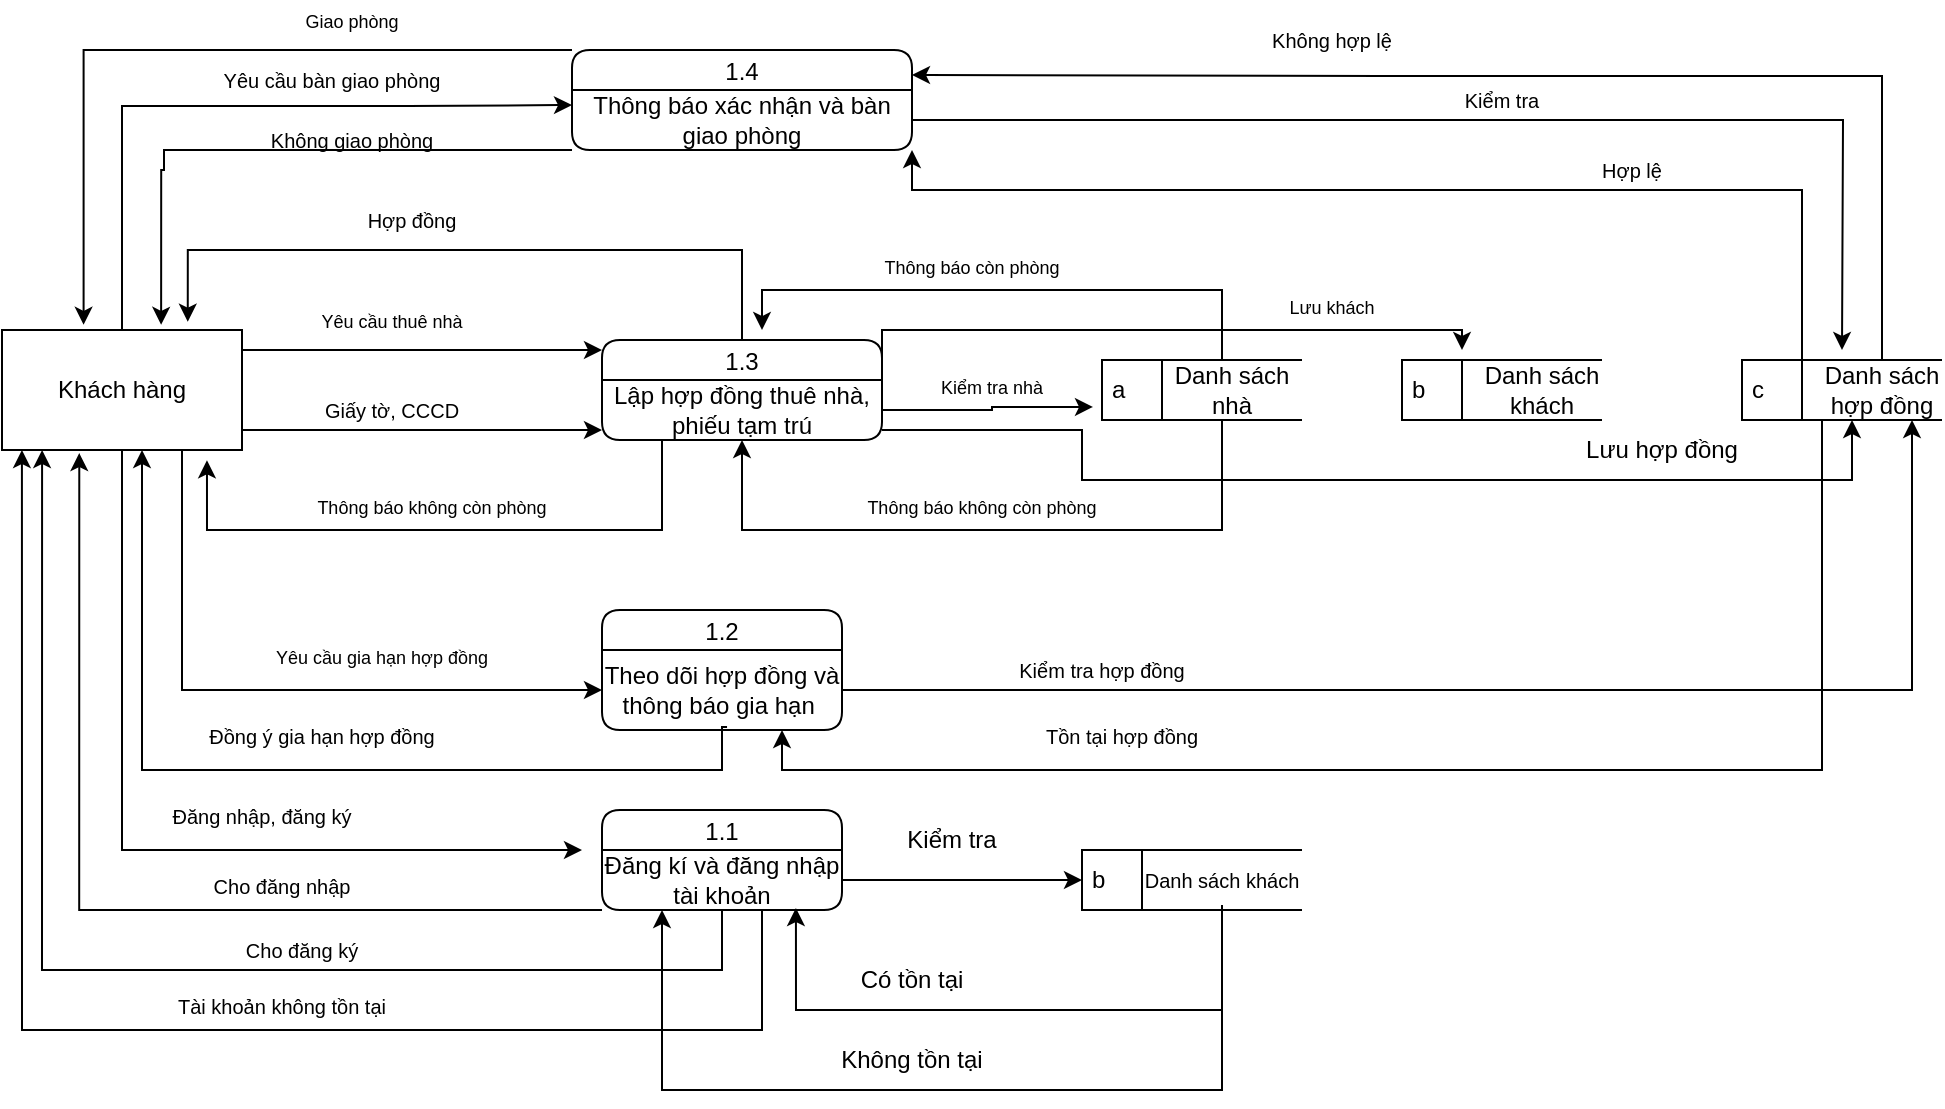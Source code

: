 <mxfile version="24.7.3" type="device">
  <diagram name="Page-1" id="Mt0bgplxy29TK5hpBH-r">
    <mxGraphModel dx="880" dy="1534" grid="1" gridSize="10" guides="1" tooltips="1" connect="1" arrows="1" fold="1" page="1" pageScale="1" pageWidth="850" pageHeight="1100" math="0" shadow="0">
      <root>
        <mxCell id="0" />
        <mxCell id="1" parent="0" />
        <mxCell id="23CGely90KWypuvK8jA6-35" style="edgeStyle=orthogonalEdgeStyle;rounded=0;orthogonalLoop=1;jettySize=auto;html=1;" parent="1" source="23CGely90KWypuvK8jA6-1" target="23CGely90KWypuvK8jA6-11" edge="1">
          <mxGeometry relative="1" as="geometry">
            <mxPoint x="320" y="70" as="targetPoint" />
            <Array as="points">
              <mxPoint x="290" y="70" />
              <mxPoint x="290" y="70" />
            </Array>
          </mxGeometry>
        </mxCell>
        <mxCell id="23CGely90KWypuvK8jA6-43" style="edgeStyle=orthogonalEdgeStyle;rounded=0;orthogonalLoop=1;jettySize=auto;html=1;entryX=0;entryY=0.5;entryDx=0;entryDy=0;" parent="1" source="23CGely90KWypuvK8jA6-1" target="23CGely90KWypuvK8jA6-5" edge="1">
          <mxGeometry relative="1" as="geometry">
            <mxPoint x="150" y="210" as="targetPoint" />
            <Array as="points">
              <mxPoint x="120" y="200" />
            </Array>
          </mxGeometry>
        </mxCell>
        <mxCell id="23CGely90KWypuvK8jA6-52" style="edgeStyle=orthogonalEdgeStyle;rounded=0;orthogonalLoop=1;jettySize=auto;html=1;" parent="1" source="23CGely90KWypuvK8jA6-1" edge="1">
          <mxGeometry relative="1" as="geometry">
            <mxPoint x="320" y="280" as="targetPoint" />
            <Array as="points">
              <mxPoint x="90" y="280" />
            </Array>
          </mxGeometry>
        </mxCell>
        <mxCell id="23CGely90KWypuvK8jA6-72" style="edgeStyle=orthogonalEdgeStyle;rounded=0;orthogonalLoop=1;jettySize=auto;html=1;entryX=0;entryY=0.25;entryDx=0;entryDy=0;" parent="1" source="23CGely90KWypuvK8jA6-1" target="23CGely90KWypuvK8jA6-9" edge="1">
          <mxGeometry relative="1" as="geometry">
            <mxPoint x="90" y="-100" as="targetPoint" />
            <Array as="points">
              <mxPoint x="90" y="-92" />
              <mxPoint x="233" y="-92" />
            </Array>
          </mxGeometry>
        </mxCell>
        <mxCell id="MvqgQ1poG5gPwRP9fCwn-2" style="edgeStyle=orthogonalEdgeStyle;rounded=0;orthogonalLoop=1;jettySize=auto;html=1;" edge="1" parent="1" source="23CGely90KWypuvK8jA6-1" target="23CGely90KWypuvK8jA6-10">
          <mxGeometry relative="1" as="geometry">
            <Array as="points">
              <mxPoint x="250" y="30" />
              <mxPoint x="250" y="30" />
            </Array>
          </mxGeometry>
        </mxCell>
        <mxCell id="23CGely90KWypuvK8jA6-1" value="Khách hàng" style="rounded=0;whiteSpace=wrap;html=1;" parent="1" vertex="1">
          <mxGeometry x="30" y="20" width="120" height="60" as="geometry" />
        </mxCell>
        <mxCell id="23CGely90KWypuvK8jA6-4" value="1.2" style="swimlane;fontStyle=0;childLayout=stackLayout;horizontal=1;startSize=20;fillColor=#ffffff;horizontalStack=0;resizeParent=1;resizeParentMax=0;resizeLast=0;collapsible=0;marginBottom=0;swimlaneFillColor=#ffffff;rounded=1;shadow=0;swimlaneLine=1;rotation=0;" parent="1" vertex="1">
          <mxGeometry x="330" y="160" width="120" height="60" as="geometry" />
        </mxCell>
        <mxCell id="23CGely90KWypuvK8jA6-5" value="Theo dõi hợp đồng và thông báo gia hạn&amp;nbsp;" style="text;html=1;align=center;verticalAlign=middle;whiteSpace=wrap;rounded=0;" parent="23CGely90KWypuvK8jA6-4" vertex="1">
          <mxGeometry y="20" width="120" height="40" as="geometry" />
        </mxCell>
        <mxCell id="23CGely90KWypuvK8jA6-6" value="1.1" style="swimlane;fontStyle=0;childLayout=stackLayout;horizontal=1;startSize=20;fillColor=#ffffff;horizontalStack=0;resizeParent=1;resizeParentMax=0;resizeLast=0;collapsible=0;marginBottom=0;swimlaneFillColor=#ffffff;rounded=1;shadow=0;swimlaneLine=1;rotation=0;" parent="1" vertex="1">
          <mxGeometry x="330" y="260" width="120" height="50" as="geometry" />
        </mxCell>
        <mxCell id="23CGely90KWypuvK8jA6-7" value="Đăng kí và đăng nhập tài khoản" style="text;html=1;align=center;verticalAlign=middle;whiteSpace=wrap;rounded=0;" parent="23CGely90KWypuvK8jA6-6" vertex="1">
          <mxGeometry y="20" width="120" height="30" as="geometry" />
        </mxCell>
        <mxCell id="23CGely90KWypuvK8jA6-84" style="edgeStyle=orthogonalEdgeStyle;rounded=0;orthogonalLoop=1;jettySize=auto;html=1;entryX=0.34;entryY=-0.043;entryDx=0;entryDy=0;entryPerimeter=0;" parent="1" source="23CGely90KWypuvK8jA6-8" target="23CGely90KWypuvK8jA6-1" edge="1">
          <mxGeometry relative="1" as="geometry">
            <mxPoint x="60" y="10" as="targetPoint" />
            <Array as="points">
              <mxPoint x="71" y="-120" />
            </Array>
          </mxGeometry>
        </mxCell>
        <mxCell id="23CGely90KWypuvK8jA6-8" value="1.4" style="swimlane;fontStyle=0;childLayout=stackLayout;horizontal=1;startSize=20;fillColor=#ffffff;horizontalStack=0;resizeParent=1;resizeParentMax=0;resizeLast=0;collapsible=0;marginBottom=0;swimlaneFillColor=#ffffff;rounded=1;shadow=0;swimlaneLine=1;rotation=0;" parent="1" vertex="1">
          <mxGeometry x="315" y="-120" width="170" height="50" as="geometry" />
        </mxCell>
        <mxCell id="23CGely90KWypuvK8jA6-74" style="edgeStyle=orthogonalEdgeStyle;rounded=0;orthogonalLoop=1;jettySize=auto;html=1;" parent="23CGely90KWypuvK8jA6-8" source="23CGely90KWypuvK8jA6-9" edge="1">
          <mxGeometry relative="1" as="geometry">
            <mxPoint x="635" y="150" as="targetPoint" />
          </mxGeometry>
        </mxCell>
        <mxCell id="23CGely90KWypuvK8jA6-9" value="Thông báo xác nhận và bàn giao phòng" style="text;html=1;align=center;verticalAlign=middle;whiteSpace=wrap;rounded=0;" parent="23CGely90KWypuvK8jA6-8" vertex="1">
          <mxGeometry y="20" width="170" height="30" as="geometry" />
        </mxCell>
        <mxCell id="23CGely90KWypuvK8jA6-34" style="edgeStyle=orthogonalEdgeStyle;rounded=0;orthogonalLoop=1;jettySize=auto;html=1;entryX=0.774;entryY=-0.069;entryDx=0;entryDy=0;entryPerimeter=0;" parent="1" source="23CGely90KWypuvK8jA6-10" target="23CGely90KWypuvK8jA6-1" edge="1">
          <mxGeometry relative="1" as="geometry">
            <mxPoint x="120" y="-20" as="targetPoint" />
            <Array as="points">
              <mxPoint x="400" y="-20" />
              <mxPoint x="123" y="-20" />
            </Array>
          </mxGeometry>
        </mxCell>
        <mxCell id="23CGely90KWypuvK8jA6-10" value="1.3" style="swimlane;fontStyle=0;childLayout=stackLayout;horizontal=1;startSize=20;fillColor=#ffffff;horizontalStack=0;resizeParent=1;resizeParentMax=0;resizeLast=0;collapsible=0;marginBottom=0;swimlaneFillColor=#ffffff;rounded=1;shadow=0;swimlaneLine=1;rotation=0;" parent="1" vertex="1">
          <mxGeometry x="330" y="25" width="140" height="50" as="geometry" />
        </mxCell>
        <mxCell id="23CGely90KWypuvK8jA6-38" style="edgeStyle=orthogonalEdgeStyle;rounded=0;orthogonalLoop=1;jettySize=auto;html=1;exitX=0;exitY=0;exitDx=0;exitDy=0;" parent="23CGely90KWypuvK8jA6-10" source="23CGely90KWypuvK8jA6-11" edge="1">
          <mxGeometry relative="1" as="geometry">
            <mxPoint x="-0.143" y="20.286" as="targetPoint" />
          </mxGeometry>
        </mxCell>
        <mxCell id="23CGely90KWypuvK8jA6-54" style="edgeStyle=orthogonalEdgeStyle;rounded=0;orthogonalLoop=1;jettySize=auto;html=1;exitX=1;exitY=0;exitDx=0;exitDy=0;" parent="23CGely90KWypuvK8jA6-10" source="23CGely90KWypuvK8jA6-11" edge="1">
          <mxGeometry relative="1" as="geometry">
            <mxPoint x="430" y="5" as="targetPoint" />
            <Array as="points">
              <mxPoint x="140" y="-5" />
              <mxPoint x="430" y="-5" />
            </Array>
          </mxGeometry>
        </mxCell>
        <mxCell id="23CGely90KWypuvK8jA6-11" value="Lập hợp đồng thuê nhà, phiếu tạm trú" style="text;html=1;align=center;verticalAlign=middle;whiteSpace=wrap;rounded=0;" parent="23CGely90KWypuvK8jA6-10" vertex="1">
          <mxGeometry y="20" width="140" height="30" as="geometry" />
        </mxCell>
        <mxCell id="23CGely90KWypuvK8jA6-15" value="a" style="html=1;dashed=0;whiteSpace=wrap;shape=mxgraph.dfd.dataStoreID;align=left;spacingLeft=3;points=[[0,0],[0.5,0],[1,0],[0,0.5],[1,0.5],[0,1],[0.5,1],[1,1]];" parent="1" vertex="1">
          <mxGeometry x="580" y="35" width="100" height="30" as="geometry" />
        </mxCell>
        <mxCell id="23CGely90KWypuvK8jA6-16" value="b" style="html=1;dashed=0;whiteSpace=wrap;shape=mxgraph.dfd.dataStoreID;align=left;spacingLeft=3;points=[[0,0],[0.5,0],[1,0],[0,0.5],[1,0.5],[0,1],[0.5,1],[1,1]];" parent="1" vertex="1">
          <mxGeometry x="730" y="35" width="100" height="30" as="geometry" />
        </mxCell>
        <mxCell id="23CGely90KWypuvK8jA6-76" style="edgeStyle=orthogonalEdgeStyle;rounded=0;orthogonalLoop=1;jettySize=auto;html=1;entryX=1;entryY=1;entryDx=0;entryDy=0;" parent="1" source="23CGely90KWypuvK8jA6-17" target="23CGely90KWypuvK8jA6-9" edge="1">
          <mxGeometry relative="1" as="geometry">
            <mxPoint x="900" y="-60" as="targetPoint" />
            <Array as="points">
              <mxPoint x="930" y="-50" />
              <mxPoint x="485" y="-50" />
            </Array>
          </mxGeometry>
        </mxCell>
        <mxCell id="23CGely90KWypuvK8jA6-17" value="c" style="html=1;dashed=0;whiteSpace=wrap;shape=mxgraph.dfd.dataStoreID;align=left;spacingLeft=3;points=[[0,0],[0.5,0],[1,0],[0,0.5],[1,0.5],[0,1],[0.5,1],[1,1]];" parent="1" vertex="1">
          <mxGeometry x="900" y="35" width="100" height="30" as="geometry" />
        </mxCell>
        <mxCell id="23CGely90KWypuvK8jA6-27" style="edgeStyle=orthogonalEdgeStyle;rounded=0;orthogonalLoop=1;jettySize=auto;html=1;" parent="1" source="23CGely90KWypuvK8jA6-18" edge="1">
          <mxGeometry relative="1" as="geometry">
            <mxPoint x="410" y="20" as="targetPoint" />
            <Array as="points">
              <mxPoint x="640" />
              <mxPoint x="410" />
            </Array>
          </mxGeometry>
        </mxCell>
        <mxCell id="23CGely90KWypuvK8jA6-29" style="edgeStyle=orthogonalEdgeStyle;rounded=0;orthogonalLoop=1;jettySize=auto;html=1;entryX=0.5;entryY=1;entryDx=0;entryDy=0;" parent="1" source="23CGely90KWypuvK8jA6-18" target="23CGely90KWypuvK8jA6-11" edge="1">
          <mxGeometry relative="1" as="geometry">
            <mxPoint x="400" y="120" as="targetPoint" />
            <Array as="points">
              <mxPoint x="640" y="120" />
              <mxPoint x="400" y="120" />
            </Array>
          </mxGeometry>
        </mxCell>
        <mxCell id="23CGely90KWypuvK8jA6-18" value="Danh sách nhà" style="text;html=1;align=center;verticalAlign=middle;whiteSpace=wrap;rounded=0;" parent="1" vertex="1">
          <mxGeometry x="610" y="35" width="70" height="30" as="geometry" />
        </mxCell>
        <mxCell id="23CGely90KWypuvK8jA6-19" value="Danh sách khách" style="text;html=1;align=center;verticalAlign=middle;whiteSpace=wrap;rounded=0;" parent="1" vertex="1">
          <mxGeometry x="770" y="35" width="60" height="30" as="geometry" />
        </mxCell>
        <mxCell id="23CGely90KWypuvK8jA6-47" style="edgeStyle=orthogonalEdgeStyle;rounded=0;orthogonalLoop=1;jettySize=auto;html=1;entryX=0.75;entryY=1;entryDx=0;entryDy=0;" parent="1" source="23CGely90KWypuvK8jA6-20" target="23CGely90KWypuvK8jA6-5" edge="1">
          <mxGeometry relative="1" as="geometry">
            <mxPoint x="420" y="230" as="targetPoint" />
            <Array as="points">
              <mxPoint x="940" y="240" />
              <mxPoint x="420" y="240" />
            </Array>
          </mxGeometry>
        </mxCell>
        <mxCell id="MvqgQ1poG5gPwRP9fCwn-1" style="edgeStyle=orthogonalEdgeStyle;rounded=0;orthogonalLoop=1;jettySize=auto;html=1;entryX=1;entryY=0.25;entryDx=0;entryDy=0;" edge="1" parent="1" source="23CGely90KWypuvK8jA6-20" target="23CGely90KWypuvK8jA6-8">
          <mxGeometry relative="1" as="geometry">
            <Array as="points">
              <mxPoint x="970" y="-107" />
              <mxPoint x="720" y="-107" />
            </Array>
          </mxGeometry>
        </mxCell>
        <mxCell id="23CGely90KWypuvK8jA6-20" value="Danh sách hợp đồng" style="text;html=1;align=center;verticalAlign=middle;whiteSpace=wrap;rounded=0;" parent="1" vertex="1">
          <mxGeometry x="940" y="35" width="60" height="30" as="geometry" />
        </mxCell>
        <mxCell id="23CGely90KWypuvK8jA6-22" value="&lt;span style=&quot;font-size: 9px;&quot;&gt;Yêu cầu thuê nhà&lt;/span&gt;" style="text;html=1;align=center;verticalAlign=middle;whiteSpace=wrap;rounded=0;" parent="1" vertex="1">
          <mxGeometry x="160" width="130" height="30" as="geometry" />
        </mxCell>
        <mxCell id="23CGely90KWypuvK8jA6-25" style="edgeStyle=orthogonalEdgeStyle;rounded=0;orthogonalLoop=1;jettySize=auto;html=1;entryX=-0.045;entryY=0.783;entryDx=0;entryDy=0;entryPerimeter=0;" parent="1" source="23CGely90KWypuvK8jA6-11" target="23CGely90KWypuvK8jA6-15" edge="1">
          <mxGeometry relative="1" as="geometry" />
        </mxCell>
        <mxCell id="23CGely90KWypuvK8jA6-26" value="&lt;span style=&quot;font-size: 9px;&quot;&gt;Kiểm tra nhà&lt;/span&gt;" style="text;html=1;align=center;verticalAlign=middle;whiteSpace=wrap;rounded=0;" parent="1" vertex="1">
          <mxGeometry x="470" y="35" width="110" height="25" as="geometry" />
        </mxCell>
        <mxCell id="23CGely90KWypuvK8jA6-28" value="&lt;span style=&quot;font-size: 9px;&quot;&gt;Thông báo còn phòng&lt;/span&gt;" style="text;html=1;align=center;verticalAlign=middle;whiteSpace=wrap;rounded=0;" parent="1" vertex="1">
          <mxGeometry x="460" y="-25" width="110" height="25" as="geometry" />
        </mxCell>
        <mxCell id="23CGely90KWypuvK8jA6-30" value="&lt;span style=&quot;font-size: 9px;&quot;&gt;Thông báo không còn phòng&lt;/span&gt;" style="text;html=1;align=center;verticalAlign=middle;whiteSpace=wrap;rounded=0;" parent="1" vertex="1">
          <mxGeometry x="460" y="95" width="120" height="25" as="geometry" />
        </mxCell>
        <mxCell id="23CGely90KWypuvK8jA6-32" style="edgeStyle=orthogonalEdgeStyle;rounded=0;orthogonalLoop=1;jettySize=auto;html=1;entryX=0.854;entryY=1.086;entryDx=0;entryDy=0;entryPerimeter=0;" parent="1" source="23CGely90KWypuvK8jA6-11" target="23CGely90KWypuvK8jA6-1" edge="1">
          <mxGeometry relative="1" as="geometry">
            <mxPoint x="130" y="120" as="targetPoint" />
            <Array as="points">
              <mxPoint x="360" y="120" />
              <mxPoint x="132" y="120" />
            </Array>
          </mxGeometry>
        </mxCell>
        <mxCell id="23CGely90KWypuvK8jA6-33" value="&lt;span style=&quot;font-size: 9px;&quot;&gt;Thông báo không còn phòng&lt;/span&gt;" style="text;html=1;align=center;verticalAlign=middle;whiteSpace=wrap;rounded=0;" parent="1" vertex="1">
          <mxGeometry x="185" y="95" width="120" height="25" as="geometry" />
        </mxCell>
        <mxCell id="23CGely90KWypuvK8jA6-39" value="&lt;font size=&quot;1&quot;&gt;Giấy tờ, CCCD&lt;/font&gt;" style="text;html=1;align=center;verticalAlign=middle;whiteSpace=wrap;rounded=0;" parent="1" vertex="1">
          <mxGeometry x="160" y="45" width="130" height="30" as="geometry" />
        </mxCell>
        <mxCell id="23CGely90KWypuvK8jA6-40" value="&lt;font size=&quot;1&quot;&gt;Hợp đồng&lt;/font&gt;" style="text;html=1;align=center;verticalAlign=middle;whiteSpace=wrap;rounded=0;" parent="1" vertex="1">
          <mxGeometry x="170" y="-50" width="130" height="30" as="geometry" />
        </mxCell>
        <mxCell id="23CGely90KWypuvK8jA6-41" style="edgeStyle=orthogonalEdgeStyle;rounded=0;orthogonalLoop=1;jettySize=auto;html=1;entryX=0.25;entryY=1;entryDx=0;entryDy=0;" parent="1" source="23CGely90KWypuvK8jA6-11" target="23CGely90KWypuvK8jA6-20" edge="1">
          <mxGeometry relative="1" as="geometry">
            <mxPoint x="740" y="90" as="targetPoint" />
            <Array as="points">
              <mxPoint x="570" y="70" />
              <mxPoint x="570" y="95" />
              <mxPoint x="955" y="95" />
            </Array>
          </mxGeometry>
        </mxCell>
        <mxCell id="23CGely90KWypuvK8jA6-42" value="Lưu hợp đồng" style="text;html=1;align=center;verticalAlign=middle;whiteSpace=wrap;rounded=0;" parent="1" vertex="1">
          <mxGeometry x="820" y="65" width="80" height="30" as="geometry" />
        </mxCell>
        <mxCell id="23CGely90KWypuvK8jA6-44" style="edgeStyle=orthogonalEdgeStyle;rounded=0;orthogonalLoop=1;jettySize=auto;html=1;entryX=0.75;entryY=1;entryDx=0;entryDy=0;" parent="1" source="23CGely90KWypuvK8jA6-5" target="23CGely90KWypuvK8jA6-20" edge="1">
          <mxGeometry relative="1" as="geometry">
            <mxPoint x="810" y="200" as="targetPoint" />
          </mxGeometry>
        </mxCell>
        <mxCell id="23CGely90KWypuvK8jA6-45" value="&lt;span style=&quot;font-size: 9px;&quot;&gt;Yêu cầu gia hạn hợp đồng&lt;/span&gt;" style="text;html=1;align=center;verticalAlign=middle;whiteSpace=wrap;rounded=0;" parent="1" vertex="1">
          <mxGeometry x="160" y="170" width="120" height="25" as="geometry" />
        </mxCell>
        <mxCell id="23CGely90KWypuvK8jA6-46" value="&lt;font size=&quot;1&quot;&gt;Kiểm tra hợp đồng&lt;/font&gt;" style="text;html=1;align=center;verticalAlign=middle;whiteSpace=wrap;rounded=0;" parent="1" vertex="1">
          <mxGeometry x="520" y="177.5" width="120" height="25" as="geometry" />
        </mxCell>
        <mxCell id="23CGely90KWypuvK8jA6-48" value="&lt;font size=&quot;1&quot;&gt;Tồn tại hợp đồng&lt;/font&gt;" style="text;html=1;align=center;verticalAlign=middle;whiteSpace=wrap;rounded=0;" parent="1" vertex="1">
          <mxGeometry x="530" y="210" width="120" height="25" as="geometry" />
        </mxCell>
        <mxCell id="23CGely90KWypuvK8jA6-49" style="edgeStyle=orthogonalEdgeStyle;rounded=0;orthogonalLoop=1;jettySize=auto;html=1;entryX=0.308;entryY=1.04;entryDx=0;entryDy=0;entryPerimeter=0;exitX=0.521;exitY=0.963;exitDx=0;exitDy=0;exitPerimeter=0;" parent="1" source="23CGely90KWypuvK8jA6-5" edge="1">
          <mxGeometry relative="1" as="geometry">
            <mxPoint x="100.0" y="80.0" as="targetPoint" />
            <mxPoint x="423.04" y="217.6" as="sourcePoint" />
            <Array as="points">
              <mxPoint x="390" y="219" />
              <mxPoint x="390" y="240" />
              <mxPoint x="100" y="240" />
            </Array>
          </mxGeometry>
        </mxCell>
        <mxCell id="23CGely90KWypuvK8jA6-50" value="&lt;font size=&quot;1&quot;&gt;Đồng ý gia hạn hợp đồng&lt;/font&gt;" style="text;html=1;align=center;verticalAlign=middle;whiteSpace=wrap;rounded=0;" parent="1" vertex="1">
          <mxGeometry x="130" y="210" width="120" height="25" as="geometry" />
        </mxCell>
        <mxCell id="23CGely90KWypuvK8jA6-53" value="&lt;font size=&quot;1&quot;&gt;Đăng nhập, đăng ký&lt;/font&gt;" style="text;html=1;align=center;verticalAlign=middle;whiteSpace=wrap;rounded=0;" parent="1" vertex="1">
          <mxGeometry x="100" y="250" width="120" height="25" as="geometry" />
        </mxCell>
        <mxCell id="23CGely90KWypuvK8jA6-55" value="&lt;span style=&quot;font-size: 9px;&quot;&gt;Lưu khách&lt;/span&gt;" style="text;html=1;align=center;verticalAlign=middle;whiteSpace=wrap;rounded=0;" parent="1" vertex="1">
          <mxGeometry x="640" y="-5" width="110" height="25" as="geometry" />
        </mxCell>
        <mxCell id="23CGely90KWypuvK8jA6-56" value="b" style="html=1;dashed=0;whiteSpace=wrap;shape=mxgraph.dfd.dataStoreID;align=left;spacingLeft=3;points=[[0,0],[0.5,0],[1,0],[0,0.5],[1,0.5],[0,1],[0.5,1],[1,1]];" parent="1" vertex="1">
          <mxGeometry x="570" y="280" width="110" height="30" as="geometry" />
        </mxCell>
        <mxCell id="23CGely90KWypuvK8jA6-65" style="edgeStyle=orthogonalEdgeStyle;rounded=0;orthogonalLoop=1;jettySize=auto;html=1;entryX=0.25;entryY=1;entryDx=0;entryDy=0;" parent="1" source="23CGely90KWypuvK8jA6-57" target="23CGely90KWypuvK8jA6-7" edge="1">
          <mxGeometry relative="1" as="geometry">
            <mxPoint x="400" y="410" as="targetPoint" />
            <Array as="points">
              <mxPoint x="640" y="400" />
              <mxPoint x="360" y="400" />
            </Array>
          </mxGeometry>
        </mxCell>
        <mxCell id="23CGely90KWypuvK8jA6-57" value="&lt;font size=&quot;1&quot;&gt;Danh sách khách&lt;/font&gt;" style="text;html=1;align=center;verticalAlign=middle;whiteSpace=wrap;rounded=0;" parent="1" vertex="1">
          <mxGeometry x="590" y="282.5" width="100" height="25" as="geometry" />
        </mxCell>
        <mxCell id="23CGely90KWypuvK8jA6-58" style="edgeStyle=orthogonalEdgeStyle;rounded=0;orthogonalLoop=1;jettySize=auto;html=1;entryX=0;entryY=0.5;entryDx=0;entryDy=0;" parent="1" source="23CGely90KWypuvK8jA6-7" target="23CGely90KWypuvK8jA6-56" edge="1">
          <mxGeometry relative="1" as="geometry" />
        </mxCell>
        <mxCell id="23CGely90KWypuvK8jA6-60" value="Có tồn tại" style="text;html=1;align=center;verticalAlign=middle;whiteSpace=wrap;rounded=0;" parent="1" vertex="1">
          <mxGeometry x="425" y="330" width="120" height="30" as="geometry" />
        </mxCell>
        <mxCell id="23CGely90KWypuvK8jA6-61" value="Kiểm tra" style="text;html=1;align=center;verticalAlign=middle;whiteSpace=wrap;rounded=0;" parent="1" vertex="1">
          <mxGeometry x="470" y="270" width="70" height="10" as="geometry" />
        </mxCell>
        <mxCell id="23CGely90KWypuvK8jA6-62" style="edgeStyle=orthogonalEdgeStyle;rounded=0;orthogonalLoop=1;jettySize=auto;html=1;entryX=0.322;entryY=1.026;entryDx=0;entryDy=0;entryPerimeter=0;" parent="1" source="23CGely90KWypuvK8jA6-7" target="23CGely90KWypuvK8jA6-1" edge="1">
          <mxGeometry relative="1" as="geometry">
            <mxPoint x="70" y="295" as="targetPoint" />
            <Array as="points">
              <mxPoint x="69" y="310" />
            </Array>
          </mxGeometry>
        </mxCell>
        <mxCell id="23CGely90KWypuvK8jA6-64" value="&lt;font size=&quot;1&quot;&gt;Cho đăng nhập&lt;/font&gt;" style="text;html=1;align=center;verticalAlign=middle;whiteSpace=wrap;rounded=0;" parent="1" vertex="1">
          <mxGeometry x="110" y="285" width="120" height="25" as="geometry" />
        </mxCell>
        <mxCell id="23CGely90KWypuvK8jA6-66" value="Không tồn tại" style="text;html=1;align=center;verticalAlign=middle;whiteSpace=wrap;rounded=0;" parent="1" vertex="1">
          <mxGeometry x="425" y="370" width="120" height="30" as="geometry" />
        </mxCell>
        <mxCell id="23CGely90KWypuvK8jA6-67" style="edgeStyle=orthogonalEdgeStyle;rounded=0;orthogonalLoop=1;jettySize=auto;html=1;entryX=0.167;entryY=1;entryDx=0;entryDy=0;entryPerimeter=0;" parent="1" source="23CGely90KWypuvK8jA6-7" target="23CGely90KWypuvK8jA6-1" edge="1">
          <mxGeometry relative="1" as="geometry">
            <mxPoint x="50" y="110" as="targetPoint" />
            <Array as="points">
              <mxPoint x="390" y="340" />
              <mxPoint x="50" y="340" />
            </Array>
          </mxGeometry>
        </mxCell>
        <mxCell id="23CGely90KWypuvK8jA6-68" value="&lt;font size=&quot;1&quot;&gt;Cho đăng ký&lt;/font&gt;" style="text;html=1;align=center;verticalAlign=middle;whiteSpace=wrap;rounded=0;" parent="1" vertex="1">
          <mxGeometry x="120" y="320" width="120" height="20" as="geometry" />
        </mxCell>
        <mxCell id="23CGely90KWypuvK8jA6-71" value="&lt;font size=&quot;1&quot;&gt;Tài khoản không tồn tại&lt;/font&gt;" style="text;html=1;align=center;verticalAlign=middle;whiteSpace=wrap;rounded=0;" parent="1" vertex="1">
          <mxGeometry x="110" y="345" width="120" height="25" as="geometry" />
        </mxCell>
        <mxCell id="23CGely90KWypuvK8jA6-73" value="&lt;font size=&quot;1&quot;&gt;Yêu cầu bàn giao phòng&lt;/font&gt;" style="text;html=1;align=center;verticalAlign=middle;whiteSpace=wrap;rounded=0;" parent="1" vertex="1">
          <mxGeometry x="130" y="-120" width="130" height="30" as="geometry" />
        </mxCell>
        <mxCell id="23CGely90KWypuvK8jA6-75" value="&lt;font size=&quot;1&quot;&gt;Kiểm tra&lt;/font&gt;" style="text;html=1;align=center;verticalAlign=middle;whiteSpace=wrap;rounded=0;" parent="1" vertex="1">
          <mxGeometry x="715" y="-100" width="130" height="10" as="geometry" />
        </mxCell>
        <mxCell id="23CGely90KWypuvK8jA6-78" value="&lt;font size=&quot;1&quot;&gt;Hợp lệ&lt;/font&gt;" style="text;html=1;align=center;verticalAlign=middle;whiteSpace=wrap;rounded=0;" parent="1" vertex="1">
          <mxGeometry x="790" y="-70" width="110" height="20" as="geometry" />
        </mxCell>
        <mxCell id="23CGely90KWypuvK8jA6-81" value="&lt;font size=&quot;1&quot;&gt;Không hợp lệ&lt;/font&gt;" style="text;html=1;align=center;verticalAlign=middle;whiteSpace=wrap;rounded=0;" parent="1" vertex="1">
          <mxGeometry x="630" y="-140" width="130" height="30" as="geometry" />
        </mxCell>
        <mxCell id="23CGely90KWypuvK8jA6-85" value="&lt;font style=&quot;font-size: 9px;&quot;&gt;Giao phòng&lt;/font&gt;" style="text;html=1;align=center;verticalAlign=middle;whiteSpace=wrap;rounded=0;" parent="1" vertex="1">
          <mxGeometry x="140" y="-145" width="130" height="20" as="geometry" />
        </mxCell>
        <mxCell id="23CGely90KWypuvK8jA6-86" style="edgeStyle=orthogonalEdgeStyle;rounded=0;orthogonalLoop=1;jettySize=auto;html=1;entryX=0.663;entryY=-0.043;entryDx=0;entryDy=0;entryPerimeter=0;" parent="1" source="23CGely90KWypuvK8jA6-9" target="23CGely90KWypuvK8jA6-1" edge="1">
          <mxGeometry relative="1" as="geometry">
            <mxPoint x="110" y="-60" as="targetPoint" />
            <Array as="points">
              <mxPoint x="111" y="-70" />
              <mxPoint x="111" y="-60" />
              <mxPoint x="110" y="-60" />
            </Array>
          </mxGeometry>
        </mxCell>
        <mxCell id="23CGely90KWypuvK8jA6-87" value="&lt;font size=&quot;1&quot;&gt;Không giao phòng&lt;/font&gt;" style="text;html=1;align=center;verticalAlign=middle;whiteSpace=wrap;rounded=0;" parent="1" vertex="1">
          <mxGeometry x="140" y="-90" width="130" height="30" as="geometry" />
        </mxCell>
        <mxCell id="23CGely90KWypuvK8jA6-70" style="edgeStyle=orthogonalEdgeStyle;rounded=0;orthogonalLoop=1;jettySize=auto;html=1;entryX=0.083;entryY=1;entryDx=0;entryDy=0;entryPerimeter=0;" parent="1" source="23CGely90KWypuvK8jA6-7" edge="1" target="23CGely90KWypuvK8jA6-1">
          <mxGeometry relative="1" as="geometry">
            <mxPoint x="40" y="90" as="targetPoint" />
            <Array as="points">
              <mxPoint x="410" y="370" />
              <mxPoint x="40" y="370" />
            </Array>
          </mxGeometry>
        </mxCell>
        <mxCell id="MvqgQ1poG5gPwRP9fCwn-6" style="edgeStyle=orthogonalEdgeStyle;rounded=0;orthogonalLoop=1;jettySize=auto;html=1;entryX=0.808;entryY=0.967;entryDx=0;entryDy=0;entryPerimeter=0;" edge="1" parent="1" source="23CGely90KWypuvK8jA6-57" target="23CGely90KWypuvK8jA6-7">
          <mxGeometry relative="1" as="geometry">
            <Array as="points">
              <mxPoint x="640" y="360" />
              <mxPoint x="427" y="360" />
            </Array>
          </mxGeometry>
        </mxCell>
      </root>
    </mxGraphModel>
  </diagram>
</mxfile>
